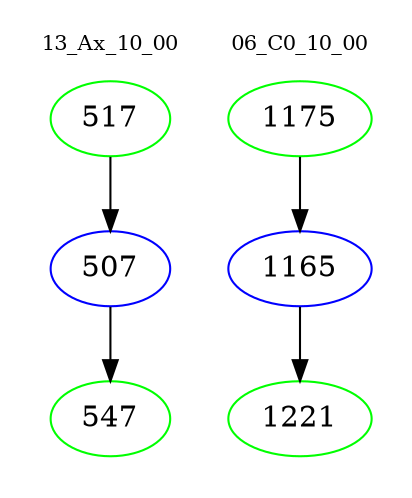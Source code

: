 digraph{
subgraph cluster_0 {
color = white
label = "13_Ax_10_00";
fontsize=10;
T0_517 [label="517", color="green"]
T0_517 -> T0_507 [color="black"]
T0_507 [label="507", color="blue"]
T0_507 -> T0_547 [color="black"]
T0_547 [label="547", color="green"]
}
subgraph cluster_1 {
color = white
label = "06_C0_10_00";
fontsize=10;
T1_1175 [label="1175", color="green"]
T1_1175 -> T1_1165 [color="black"]
T1_1165 [label="1165", color="blue"]
T1_1165 -> T1_1221 [color="black"]
T1_1221 [label="1221", color="green"]
}
}
